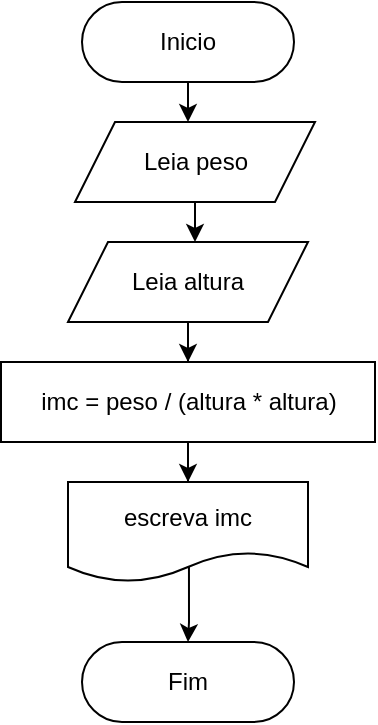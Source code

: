 <mxfile version="21.6.9" type="github">
  <diagram name="Página-1" id="CTYNy3MYYOO_HbAhW4qA">
    <mxGraphModel dx="768" dy="415" grid="1" gridSize="10" guides="1" tooltips="1" connect="1" arrows="1" fold="1" page="1" pageScale="1" pageWidth="827" pageHeight="1169" math="0" shadow="0">
      <root>
        <mxCell id="0" />
        <mxCell id="1" parent="0" />
        <mxCell id="vf_roqW_y5t0rq6oYZy0-7" value="" style="edgeStyle=orthogonalEdgeStyle;rounded=0;orthogonalLoop=1;jettySize=auto;html=1;entryX=0.469;entryY=-0.005;entryDx=0;entryDy=0;entryPerimeter=0;" edge="1" parent="1" source="vf_roqW_y5t0rq6oYZy0-1" target="vf_roqW_y5t0rq6oYZy0-2">
          <mxGeometry relative="1" as="geometry" />
        </mxCell>
        <mxCell id="vf_roqW_y5t0rq6oYZy0-1" value="Inicio" style="rounded=1;whiteSpace=wrap;html=1;arcSize=50;" vertex="1" parent="1">
          <mxGeometry x="354" y="10" width="106" height="40" as="geometry" />
        </mxCell>
        <mxCell id="vf_roqW_y5t0rq6oYZy0-11" style="edgeStyle=orthogonalEdgeStyle;rounded=0;orthogonalLoop=1;jettySize=auto;html=1;entryX=0.526;entryY=0.004;entryDx=0;entryDy=0;entryPerimeter=0;" edge="1" parent="1" source="vf_roqW_y5t0rq6oYZy0-2" target="vf_roqW_y5t0rq6oYZy0-3">
          <mxGeometry relative="1" as="geometry" />
        </mxCell>
        <mxCell id="vf_roqW_y5t0rq6oYZy0-2" value="Leia peso" style="shape=parallelogram;perimeter=parallelogramPerimeter;whiteSpace=wrap;html=1;fixedSize=1;size=20;" vertex="1" parent="1">
          <mxGeometry x="350.5" y="70" width="120" height="40" as="geometry" />
        </mxCell>
        <mxCell id="vf_roqW_y5t0rq6oYZy0-8" value="" style="edgeStyle=orthogonalEdgeStyle;rounded=0;orthogonalLoop=1;jettySize=auto;html=1;entryX=0.5;entryY=0;entryDx=0;entryDy=0;" edge="1" parent="1" source="vf_roqW_y5t0rq6oYZy0-3" target="vf_roqW_y5t0rq6oYZy0-4">
          <mxGeometry relative="1" as="geometry" />
        </mxCell>
        <mxCell id="vf_roqW_y5t0rq6oYZy0-3" value="Leia altura" style="shape=parallelogram;perimeter=parallelogramPerimeter;whiteSpace=wrap;html=1;fixedSize=1;size=20;" vertex="1" parent="1">
          <mxGeometry x="347" y="130" width="120" height="40" as="geometry" />
        </mxCell>
        <mxCell id="vf_roqW_y5t0rq6oYZy0-12" style="edgeStyle=orthogonalEdgeStyle;rounded=0;orthogonalLoop=1;jettySize=auto;html=1;entryX=0.5;entryY=0;entryDx=0;entryDy=0;" edge="1" parent="1" source="vf_roqW_y5t0rq6oYZy0-4" target="vf_roqW_y5t0rq6oYZy0-5">
          <mxGeometry relative="1" as="geometry" />
        </mxCell>
        <mxCell id="vf_roqW_y5t0rq6oYZy0-4" value="imc = peso / (altura * altura)" style="rounded=0;whiteSpace=wrap;html=1;" vertex="1" parent="1">
          <mxGeometry x="313.5" y="190" width="187" height="40" as="geometry" />
        </mxCell>
        <mxCell id="vf_roqW_y5t0rq6oYZy0-9" value="" style="edgeStyle=orthogonalEdgeStyle;rounded=0;orthogonalLoop=1;jettySize=auto;html=1;exitX=0.504;exitY=0.85;exitDx=0;exitDy=0;exitPerimeter=0;" edge="1" parent="1" source="vf_roqW_y5t0rq6oYZy0-5" target="vf_roqW_y5t0rq6oYZy0-6">
          <mxGeometry relative="1" as="geometry" />
        </mxCell>
        <mxCell id="vf_roqW_y5t0rq6oYZy0-5" value="escreva imc" style="shape=document;whiteSpace=wrap;html=1;boundedLbl=1;" vertex="1" parent="1">
          <mxGeometry x="347" y="250" width="120" height="50" as="geometry" />
        </mxCell>
        <mxCell id="vf_roqW_y5t0rq6oYZy0-6" value="Fim" style="rounded=1;whiteSpace=wrap;html=1;arcSize=50;" vertex="1" parent="1">
          <mxGeometry x="354" y="330" width="106" height="40" as="geometry" />
        </mxCell>
      </root>
    </mxGraphModel>
  </diagram>
</mxfile>
